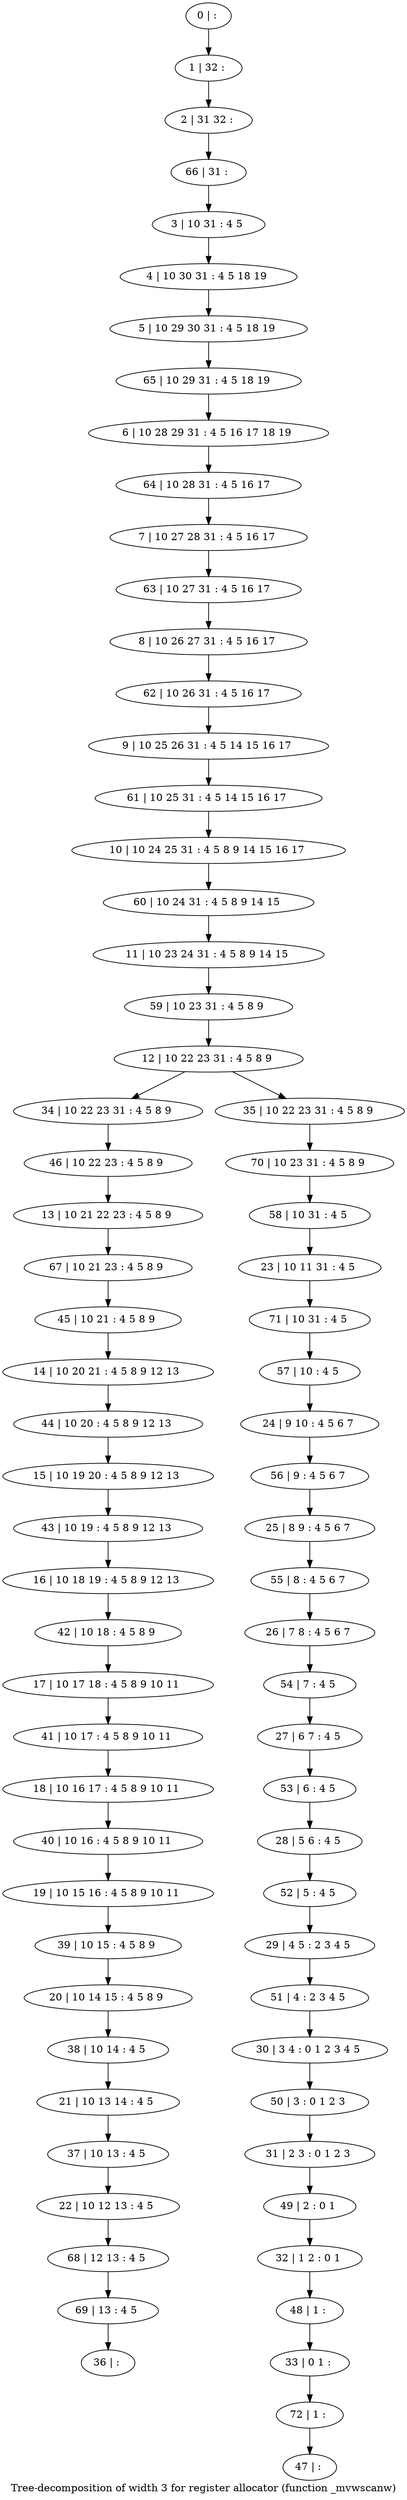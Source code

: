 digraph G {
graph [label="Tree-decomposition of width 3 for register allocator (function _mvwscanw)"]
0[label="0 | : "];
1[label="1 | 32 : "];
2[label="2 | 31 32 : "];
3[label="3 | 10 31 : 4 5 "];
4[label="4 | 10 30 31 : 4 5 18 19 "];
5[label="5 | 10 29 30 31 : 4 5 18 19 "];
6[label="6 | 10 28 29 31 : 4 5 16 17 18 19 "];
7[label="7 | 10 27 28 31 : 4 5 16 17 "];
8[label="8 | 10 26 27 31 : 4 5 16 17 "];
9[label="9 | 10 25 26 31 : 4 5 14 15 16 17 "];
10[label="10 | 10 24 25 31 : 4 5 8 9 14 15 16 17 "];
11[label="11 | 10 23 24 31 : 4 5 8 9 14 15 "];
12[label="12 | 10 22 23 31 : 4 5 8 9 "];
13[label="13 | 10 21 22 23 : 4 5 8 9 "];
14[label="14 | 10 20 21 : 4 5 8 9 12 13 "];
15[label="15 | 10 19 20 : 4 5 8 9 12 13 "];
16[label="16 | 10 18 19 : 4 5 8 9 12 13 "];
17[label="17 | 10 17 18 : 4 5 8 9 10 11 "];
18[label="18 | 10 16 17 : 4 5 8 9 10 11 "];
19[label="19 | 10 15 16 : 4 5 8 9 10 11 "];
20[label="20 | 10 14 15 : 4 5 8 9 "];
21[label="21 | 10 13 14 : 4 5 "];
22[label="22 | 10 12 13 : 4 5 "];
23[label="23 | 10 11 31 : 4 5 "];
24[label="24 | 9 10 : 4 5 6 7 "];
25[label="25 | 8 9 : 4 5 6 7 "];
26[label="26 | 7 8 : 4 5 6 7 "];
27[label="27 | 6 7 : 4 5 "];
28[label="28 | 5 6 : 4 5 "];
29[label="29 | 4 5 : 2 3 4 5 "];
30[label="30 | 3 4 : 0 1 2 3 4 5 "];
31[label="31 | 2 3 : 0 1 2 3 "];
32[label="32 | 1 2 : 0 1 "];
33[label="33 | 0 1 : "];
34[label="34 | 10 22 23 31 : 4 5 8 9 "];
35[label="35 | 10 22 23 31 : 4 5 8 9 "];
36[label="36 | : "];
37[label="37 | 10 13 : 4 5 "];
38[label="38 | 10 14 : 4 5 "];
39[label="39 | 10 15 : 4 5 8 9 "];
40[label="40 | 10 16 : 4 5 8 9 10 11 "];
41[label="41 | 10 17 : 4 5 8 9 10 11 "];
42[label="42 | 10 18 : 4 5 8 9 "];
43[label="43 | 10 19 : 4 5 8 9 12 13 "];
44[label="44 | 10 20 : 4 5 8 9 12 13 "];
45[label="45 | 10 21 : 4 5 8 9 "];
46[label="46 | 10 22 23 : 4 5 8 9 "];
47[label="47 | : "];
48[label="48 | 1 : "];
49[label="49 | 2 : 0 1 "];
50[label="50 | 3 : 0 1 2 3 "];
51[label="51 | 4 : 2 3 4 5 "];
52[label="52 | 5 : 4 5 "];
53[label="53 | 6 : 4 5 "];
54[label="54 | 7 : 4 5 "];
55[label="55 | 8 : 4 5 6 7 "];
56[label="56 | 9 : 4 5 6 7 "];
57[label="57 | 10 : 4 5 "];
58[label="58 | 10 31 : 4 5 "];
59[label="59 | 10 23 31 : 4 5 8 9 "];
60[label="60 | 10 24 31 : 4 5 8 9 14 15 "];
61[label="61 | 10 25 31 : 4 5 14 15 16 17 "];
62[label="62 | 10 26 31 : 4 5 16 17 "];
63[label="63 | 10 27 31 : 4 5 16 17 "];
64[label="64 | 10 28 31 : 4 5 16 17 "];
65[label="65 | 10 29 31 : 4 5 18 19 "];
66[label="66 | 31 : "];
67[label="67 | 10 21 23 : 4 5 8 9 "];
68[label="68 | 12 13 : 4 5 "];
69[label="69 | 13 : 4 5 "];
70[label="70 | 10 23 31 : 4 5 8 9 "];
71[label="71 | 10 31 : 4 5 "];
72[label="72 | 1 : "];
0->1 ;
1->2 ;
3->4 ;
4->5 ;
12->34 ;
12->35 ;
37->22 ;
21->37 ;
38->21 ;
20->38 ;
39->20 ;
19->39 ;
40->19 ;
18->40 ;
41->18 ;
17->41 ;
42->17 ;
16->42 ;
43->16 ;
15->43 ;
44->15 ;
14->44 ;
45->14 ;
46->13 ;
34->46 ;
48->33 ;
32->48 ;
49->32 ;
31->49 ;
50->31 ;
30->50 ;
51->30 ;
29->51 ;
52->29 ;
28->52 ;
53->28 ;
27->53 ;
54->27 ;
26->54 ;
55->26 ;
25->55 ;
56->25 ;
24->56 ;
57->24 ;
58->23 ;
59->12 ;
11->59 ;
60->11 ;
10->60 ;
61->10 ;
9->61 ;
62->9 ;
8->62 ;
63->8 ;
7->63 ;
64->7 ;
6->64 ;
65->6 ;
5->65 ;
66->3 ;
2->66 ;
67->45 ;
13->67 ;
22->68 ;
69->36 ;
68->69 ;
70->58 ;
35->70 ;
71->57 ;
23->71 ;
72->47 ;
33->72 ;
}
